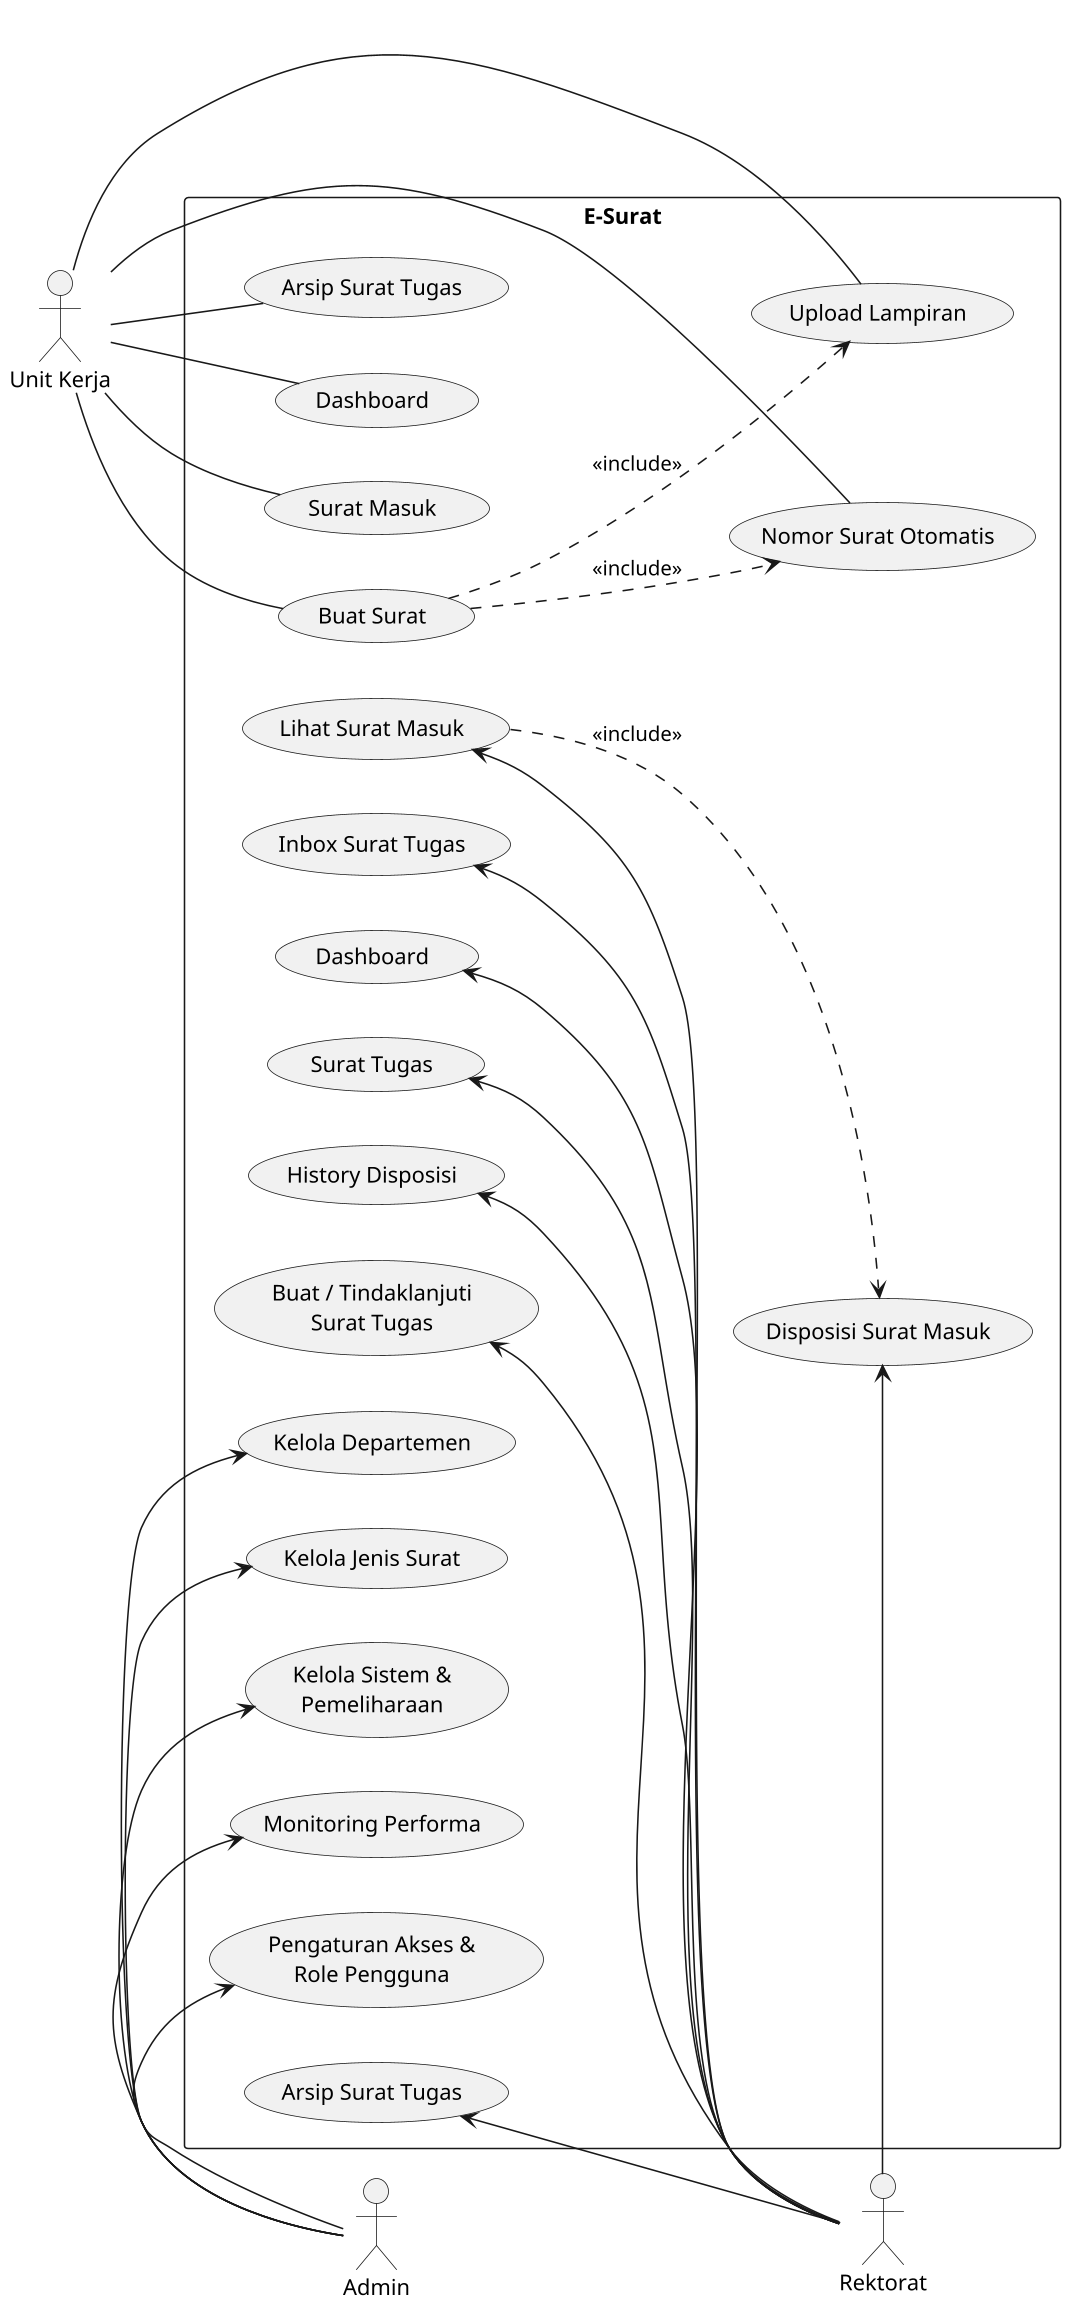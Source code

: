 @startuml UseCase
skinparam shadowing false
skinparam dpi 150
left to right direction

actor Admin as Admin
actor Rektorat as Rektorat
actor "Unit Kerja" as UnitKerja

rectangle "E‑Surat" {
	usecase "Kelola Sistem &\nPemeliharaan" as UC_Admin_Maintenance
	usecase "Monitoring Performa" as UC_Admin_Monitoring
	usecase "Pengaturan Akses &\nRole Pengguna" as UC_Admin_Access
	usecase "Kelola Departemen" as UC_Admin_Department
	usecase "Kelola Jenis Surat" as UC_Admin_LetterType

	usecase "Dashboard" as UC_Rektor_Dashboard
	usecase "Lihat Surat Masuk" as UC_Rektor_Incoming
	usecase "Surat Tugas" as UC_Rektor_TaskLetters
	usecase "Inbox Surat Tugas" as UC_Rektor_TaskInbox
	usecase "History Disposisi" as UC_Rektor_DispoHistory
	usecase "Buat / Tindaklanjuti\nSurat Tugas" as UC_Rektor_CreateFollowTask
	usecase "Arsip Surat Tugas" as UC_Rektor_TaskArchive
	usecase "Disposisi Surat Masuk" as UC_Rektor_Disposition
	' usecase ditunda: Tanda Tangan Elektronik/Digital

	usecase "Dashboard" as UC_Unit_Dashboard
	usecase "Surat Masuk" as UC_Unit_Incoming
	usecase "Buat Surat" as UC_Unit_CreateLetter
	usecase "Arsip Surat Tugas" as UC_Unit_TaskArchive
	usecase "Upload Lampiran" as UC_Unit_UploadAttachment
	usecase "Nomor Surat Otomatis" as UC_Unit_AutoNumber
	' usecase ditunda: Ajukan Tanda Tangan
}

Admin -right-> UC_Admin_Maintenance
Admin -right-> UC_Admin_Monitoring
Admin -right-> UC_Admin_Access
Admin -right-> UC_Admin_Department
Admin -right-> UC_Admin_LetterType

Rektorat -left-> UC_Rektor_Dashboard
Rektorat -left-> UC_Rektor_Incoming
Rektorat -left-> UC_Rektor_TaskLetters
Rektorat -left-> UC_Rektor_TaskInbox
Rektorat -left-> UC_Rektor_DispoHistory
Rektorat -left-> UC_Rektor_CreateFollowTask
Rektorat -left-> UC_Rektor_TaskArchive
Rektorat -left-> UC_Rektor_Disposition
'' hubungan ditunda: Rektorat -- UC_Rektor_Sign

UnitKerja -- UC_Unit_Dashboard
UnitKerja -- UC_Unit_Incoming
UnitKerja -- UC_Unit_CreateLetter
UnitKerja -- UC_Unit_TaskArchive
UnitKerja -- UC_Unit_UploadAttachment
UnitKerja -- UC_Unit_AutoNumber
'' hubungan ditunda: UnitKerja -- UC_Unit_RequestSign

UC_Unit_CreateLetter ..> UC_Unit_UploadAttachment : <<include>>
UC_Unit_CreateLetter ..> UC_Unit_AutoNumber : <<include>>
UC_Rektor_Incoming ..> UC_Rektor_Disposition : <<include>>

'' note terkait tanda tangan ditunda
@enduml


@startuml ClassDiagram
title Domain Model — Class Diagram
skinparam shadowing false
skinparam classAttributeIconSize 0
skinparam dpi 150

package "Master" {
	class Department {
		+id: int
		+name: string
		+code: string
		+description: string
		+type: string  // rektorat|unit_kerja
		+is_active: boolean
	}

	class LetterType {
		+id: int
		+name: string
		+code: string
		+description: string
		+number_format: string
		+is_active: boolean
	}
}

package "Users" {
	class User {
		+id: int
		+name: string
		+username: string
		+email: string
		+role: string  // admin|rektorat|unit_kerja
		+status: string // active|inactive
		+department_id: int
		+signature_path: string
		+isAdmin(): bool
		+isRektorat(): bool
		+isUnitKerja(): bool
	}
}

package "Letters" {
	class Letter {
		+id: int
		+letter_number: string
		+subject: string
		+content: text
		+letter_date: date
		+direction: string // incoming|outgoing
		+status: string    // draft|pending|processed|archived|rejected
		+priority: string  // low|normal|high|urgent
		+sender_name: string
		+recipient_name: string
		+original_file_path: string
		+signed_file_path: string
		+isIncoming(): bool
		+isOutgoing(): bool
		' +isSigned(): bool  ' ditunda
	}

	class LetterAttachment {
		+id: int
		+original_name: string
		+file_path: string
		+file_type: string
		+file_size: int
		+getFileUrl(): string
		+fileExists(): bool
		+deleteFile(): bool
	}

	' class LetterSignature { ... }  ' ditunda

	class LetterDisposition {
		+id: int
		+instruction: text
		+priority: string // low|normal|high|urgent
		+due_date: date
		+status: string // pending|in_progress|completed|returned
		+response: text
		+read_at: datetime
		+completed_at: datetime
		+isOverdue(): bool
		+markAsRead(): void
		+markAsCompleted(): void
	}
}

package "Numbering & Agenda" {
	class LetterNumberSequence {
		+id: int
		+year: int
		+last_number: int
		+prefix: string
		+suffix: string
		+getNextNumber(): int
		+generateLetterNumber(): string
		+generateUniqueLetterNumber(): string
		+findOrCreate(letterTypeId: int, departmentId: int, year: int): LetterNumberSequence
	}

	class LetterAgenda {
		+id: int
		+title: string
		+agenda_date: date
		+start_date: date
		+end_date: date
		+type: string // daily|weekly|monthly
		+status: string // draft|published|archived
		+pdf_path: string
		+filters: json
		+getFilteredLetters(): List<Letter>
		+generatePdf(): string
	}
}

Department "1" o-- "0..*" User : department
Department "1" o-- "0..*" Letter : from_department
Department "1" o-- "0..*" Letter : to_department
LetterType "1" o-- "0..*" Letter : type
User "1" o-- "0..*" Letter : creator
Letter "1" *-- "0..*" LetterAttachment : attachments
'' relasi ditunda: Letter -> LetterSignature
Letter "1" *-- "0..*" LetterDisposition : dispositions
LetterType "1" o-- "0..*" LetterNumberSequence : sequences
Department "1" o-- "0..*" LetterNumberSequence : sequences
Department "1" o-- "0..*" LetterAgenda : agendas
User "1" o-- "0..*" LetterAgenda : creator
'' relasi ditunda: User -> LetterSignature
User "1" o-- "0..*" LetterDisposition : from_user
User "1" o-- "0..*" LetterDisposition : to_user
User "1" o-- "0..*" LetterAttachment : uploader

@enduml


'' Sequence diagram terkait tanda tangan ditunda


@startuml Sequence_IncomingDisposition
title Sequence — Incoming Letter Disposition Workflow
skinparam shadowing false
skinparam dpi 150

actor Rektorat
participant WebApp
participant "LetterService" as LetterService
participant "DispositionService" as DispoSvc
actor "Unit Kerja" as UnitKerja

Rektorat -> WebApp : Buka surat masuk
WebApp -> LetterService : Mark received_at
LetterService --> WebApp : OK

Rektorat -> WebApp : Buat disposisi ke Unit Kerja
WebApp -> DispoSvc : create(letter_id, to_user/to_department)
DispoSvc --> WebApp : status=pending

UnitKerja -> WebApp : Buka daftar disposisi
WebApp -> DispoSvc : markAsRead(disposition)
DispoSvc --> WebApp : read_at set
UnitKerja -> WebApp : Selesaikan pekerjaan
WebApp -> DispoSvc : markAsCompleted(disposition, response)
DispoSvc --> WebApp : status=completed, completed_at

WebApp -> LetterService : Evaluasi status surat (processed/archived)
LetterService --> WebApp : status terkini
@enduml


@startuml Activity_IncomingProcessing
title Activity — Proses Surat Masuk
skinparam shadowing false
skinparam dpi 150

start
:Terima surat masuk;
:Catat di sistem (metadata, file);
if (Perlu disposisi?) then (Ya)
	:Buat disposisi ke Unit Kerja/Pejabat;
	:Notifikasi penerima disposisi;
	repeat
		:Penerima memproses tugas;
	repeat while (Selesai?) is (Tidak)
	:Update hasil/response;
endif
:Tandai surat diproses;
if (Selesai siklus?) then (Ya)
	:Arsipkan surat;
else (Tidak)
	:Follow-up lanjutan (disposisi tambahan / tindak lanjut);
endif
stop
@enduml


